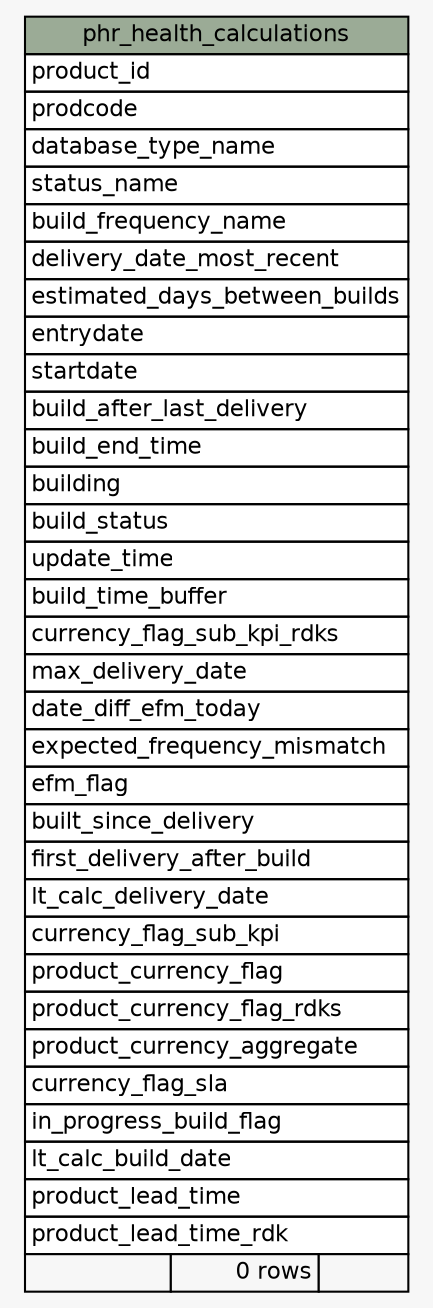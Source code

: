 // dot 2.2.1 on Windows 10 10.0
// SchemaSpy rev 590
digraph "phr_health_calculations" {
  graph [
    rankdir="RL"
    bgcolor="#f7f7f7"
    nodesep="0.18"
    ranksep="0.46"
    fontname="Helvetica"
    fontsize="11"
  ];
  node [
    fontname="Helvetica"
    fontsize="11"
    shape="plaintext"
  ];
  edge [
    arrowsize="0.8"
  ];
  "phr_health_calculations" [
    label=<
    <TABLE BORDER="0" CELLBORDER="1" CELLSPACING="0" BGCOLOR="#ffffff">
      <TR><TD COLSPAN="3" BGCOLOR="#9bab96" ALIGN="CENTER">phr_health_calculations</TD></TR>
      <TR><TD PORT="product_id" COLSPAN="3" ALIGN="LEFT">product_id</TD></TR>
      <TR><TD PORT="prodcode" COLSPAN="3" ALIGN="LEFT">prodcode</TD></TR>
      <TR><TD PORT="database_type_name" COLSPAN="3" ALIGN="LEFT">database_type_name</TD></TR>
      <TR><TD PORT="status_name" COLSPAN="3" ALIGN="LEFT">status_name</TD></TR>
      <TR><TD PORT="build_frequency_name" COLSPAN="3" ALIGN="LEFT">build_frequency_name</TD></TR>
      <TR><TD PORT="delivery_date_most_recent" COLSPAN="3" ALIGN="LEFT">delivery_date_most_recent</TD></TR>
      <TR><TD PORT="estimated_days_between_builds" COLSPAN="3" ALIGN="LEFT">estimated_days_between_builds</TD></TR>
      <TR><TD PORT="entrydate" COLSPAN="3" ALIGN="LEFT">entrydate</TD></TR>
      <TR><TD PORT="startdate" COLSPAN="3" ALIGN="LEFT">startdate</TD></TR>
      <TR><TD PORT="build_after_last_delivery" COLSPAN="3" ALIGN="LEFT">build_after_last_delivery</TD></TR>
      <TR><TD PORT="build_end_time" COLSPAN="3" ALIGN="LEFT">build_end_time</TD></TR>
      <TR><TD PORT="building" COLSPAN="3" ALIGN="LEFT">building</TD></TR>
      <TR><TD PORT="build_status" COLSPAN="3" ALIGN="LEFT">build_status</TD></TR>
      <TR><TD PORT="update_time" COLSPAN="3" ALIGN="LEFT">update_time</TD></TR>
      <TR><TD PORT="build_time_buffer" COLSPAN="3" ALIGN="LEFT">build_time_buffer</TD></TR>
      <TR><TD PORT="currency_flag_sub_kpi_rdks" COLSPAN="3" ALIGN="LEFT">currency_flag_sub_kpi_rdks</TD></TR>
      <TR><TD PORT="max_delivery_date" COLSPAN="3" ALIGN="LEFT">max_delivery_date</TD></TR>
      <TR><TD PORT="date_diff_efm_today" COLSPAN="3" ALIGN="LEFT">date_diff_efm_today</TD></TR>
      <TR><TD PORT="expected_frequency_mismatch" COLSPAN="3" ALIGN="LEFT">expected_frequency_mismatch</TD></TR>
      <TR><TD PORT="efm_flag" COLSPAN="3" ALIGN="LEFT">efm_flag</TD></TR>
      <TR><TD PORT="built_since_delivery" COLSPAN="3" ALIGN="LEFT">built_since_delivery</TD></TR>
      <TR><TD PORT="first_delivery_after_build" COLSPAN="3" ALIGN="LEFT">first_delivery_after_build</TD></TR>
      <TR><TD PORT="lt_calc_delivery_date" COLSPAN="3" ALIGN="LEFT">lt_calc_delivery_date</TD></TR>
      <TR><TD PORT="currency_flag_sub_kpi" COLSPAN="3" ALIGN="LEFT">currency_flag_sub_kpi</TD></TR>
      <TR><TD PORT="product_currency_flag" COLSPAN="3" ALIGN="LEFT">product_currency_flag</TD></TR>
      <TR><TD PORT="product_currency_flag_rdks" COLSPAN="3" ALIGN="LEFT">product_currency_flag_rdks</TD></TR>
      <TR><TD PORT="product_currency_aggregate" COLSPAN="3" ALIGN="LEFT">product_currency_aggregate</TD></TR>
      <TR><TD PORT="currency_flag_sla" COLSPAN="3" ALIGN="LEFT">currency_flag_sla</TD></TR>
      <TR><TD PORT="in_progress_build_flag" COLSPAN="3" ALIGN="LEFT">in_progress_build_flag</TD></TR>
      <TR><TD PORT="lt_calc_build_date" COLSPAN="3" ALIGN="LEFT">lt_calc_build_date</TD></TR>
      <TR><TD PORT="product_lead_time" COLSPAN="3" ALIGN="LEFT">product_lead_time</TD></TR>
      <TR><TD PORT="product_lead_time_rdk" COLSPAN="3" ALIGN="LEFT">product_lead_time_rdk</TD></TR>
      <TR><TD ALIGN="LEFT" BGCOLOR="#f7f7f7">  </TD><TD ALIGN="RIGHT" BGCOLOR="#f7f7f7">0 rows</TD><TD ALIGN="RIGHT" BGCOLOR="#f7f7f7">  </TD></TR>
    </TABLE>>
    URL="tables/phr_health_calculations.html"
    tooltip="phr_health_calculations"
  ];
}
